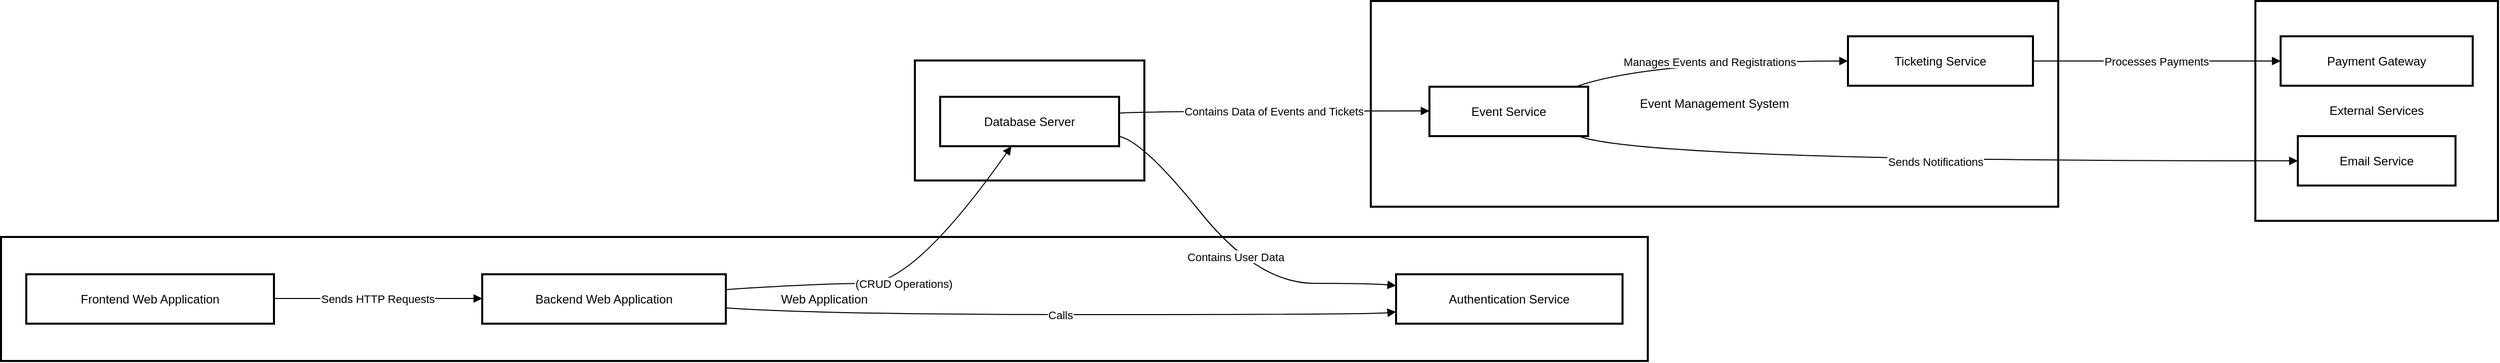 <mxfile version="24.7.16">
  <diagram name="Page-1" id="iT3q7Nm6tpddMvv7WR9_">
    <mxGraphModel>
      <root>
        <mxCell id="0" />
        <mxCell id="1" parent="0" />
        <mxCell id="2" value="External Services" style="whiteSpace=wrap;strokeWidth=2;" vertex="1" parent="1">
          <mxGeometry x="2238" y="8" width="240" height="218" as="geometry" />
        </mxCell>
        <mxCell id="3" value="Event Management System" style="whiteSpace=wrap;strokeWidth=2;" vertex="1" parent="1">
          <mxGeometry x="1363" y="8" width="680" height="204" as="geometry" />
        </mxCell>
        <mxCell id="4" value="Database Layer" style="whiteSpace=wrap;strokeWidth=2;" vertex="1" parent="1">
          <mxGeometry x="912" y="67" width="227" height="119" as="geometry" />
        </mxCell>
        <mxCell id="5" value="Web Application" style="whiteSpace=wrap;strokeWidth=2;" vertex="1" parent="1">
          <mxGeometry x="8" y="242" width="1629" height="123" as="geometry" />
        </mxCell>
        <mxCell id="6" value="Frontend Web Application" style="whiteSpace=wrap;strokeWidth=2;" vertex="1" parent="1">
          <mxGeometry x="33" y="279" width="245" height="49" as="geometry" />
        </mxCell>
        <mxCell id="7" value="Backend Web Application" style="whiteSpace=wrap;strokeWidth=2;" vertex="1" parent="1">
          <mxGeometry x="484" y="279" width="241" height="49" as="geometry" />
        </mxCell>
        <mxCell id="8" value="Authentication Service" style="whiteSpace=wrap;strokeWidth=2;" vertex="1" parent="1">
          <mxGeometry x="1388" y="279" width="224" height="49" as="geometry" />
        </mxCell>
        <mxCell id="9" value="Database Server" style="whiteSpace=wrap;strokeWidth=2;" vertex="1" parent="1">
          <mxGeometry x="937" y="103" width="177" height="49" as="geometry" />
        </mxCell>
        <mxCell id="10" value="Event Service" style="whiteSpace=wrap;strokeWidth=2;" vertex="1" parent="1">
          <mxGeometry x="1421" y="93" width="157" height="49" as="geometry" />
        </mxCell>
        <mxCell id="11" value="Ticketing Service" style="whiteSpace=wrap;strokeWidth=2;" vertex="1" parent="1">
          <mxGeometry x="1835" y="43" width="183" height="49" as="geometry" />
        </mxCell>
        <mxCell id="12" value="Email Service" style="whiteSpace=wrap;strokeWidth=2;" vertex="1" parent="1">
          <mxGeometry x="2280" y="142" width="156" height="49" as="geometry" />
        </mxCell>
        <mxCell id="13" value="Payment Gateway" style="whiteSpace=wrap;strokeWidth=2;" vertex="1" parent="1">
          <mxGeometry x="2263" y="43" width="190" height="49" as="geometry" />
        </mxCell>
        <mxCell id="14" value="Sends HTTP Requests" style="curved=1;startArrow=none;endArrow=block;exitX=1;exitY=0.49;entryX=0;entryY=0.49;" edge="1" parent="1" source="6" target="7">
          <mxGeometry relative="1" as="geometry">
            <Array as="points" />
          </mxGeometry>
        </mxCell>
        <mxCell id="15" value="(CRUD Operations)" style="curved=1;startArrow=none;endArrow=block;exitX=1;exitY=0.31;entryX=0.4;entryY=0.99;" edge="1" parent="1" source="7" target="9">
          <mxGeometry relative="1" as="geometry">
            <Array as="points">
              <mxPoint x="818" y="288" />
              <mxPoint x="912" y="288" />
            </Array>
          </mxGeometry>
        </mxCell>
        <mxCell id="16" value="Calls" style="curved=1;startArrow=none;endArrow=block;exitX=1;exitY=0.68;entryX=0;entryY=0.76;" edge="1" parent="1" source="7" target="8">
          <mxGeometry relative="1" as="geometry">
            <Array as="points">
              <mxPoint x="818" y="319" />
              <mxPoint x="1363" y="319" />
            </Array>
          </mxGeometry>
        </mxCell>
        <mxCell id="17" value="Contains Data of Events and Tickets" style="curved=1;startArrow=none;endArrow=block;exitX=1;exitY=0.33;entryX=0;entryY=0.49;" edge="1" parent="1" source="9" target="10">
          <mxGeometry relative="1" as="geometry">
            <Array as="points">
              <mxPoint x="1138" y="117" />
            </Array>
          </mxGeometry>
        </mxCell>
        <mxCell id="18" value="Contains User Data" style="curved=1;startArrow=none;endArrow=block;exitX=1;exitY=0.8;entryX=0;entryY=0.23;" edge="1" parent="1" source="9" target="8">
          <mxGeometry relative="1" as="geometry">
            <Array as="points">
              <mxPoint x="1138" y="147" />
              <mxPoint x="1251" y="288" />
              <mxPoint x="1363" y="288" />
            </Array>
          </mxGeometry>
        </mxCell>
        <mxCell id="19" value="Manages Events and Registrations" style="curved=1;startArrow=none;endArrow=block;exitX=0.93;exitY=-0.01;entryX=0;entryY=0.5;" edge="1" parent="1" source="10" target="11">
          <mxGeometry relative="1" as="geometry">
            <Array as="points">
              <mxPoint x="1637" y="68" />
            </Array>
          </mxGeometry>
        </mxCell>
        <mxCell id="20" value="Sends Notifications" style="curved=1;startArrow=none;endArrow=block;exitX=0.93;exitY=0.99;entryX=0;entryY=0.5;" edge="1" parent="1" source="10" target="12">
          <mxGeometry relative="1" as="geometry">
            <Array as="points">
              <mxPoint x="1637" y="167" />
            </Array>
          </mxGeometry>
        </mxCell>
        <mxCell id="21" value="Processes Payments" style="curved=1;startArrow=none;endArrow=block;exitX=1;exitY=0.5;entryX=0;entryY=0.5;" edge="1" parent="1" source="11" target="13">
          <mxGeometry relative="1" as="geometry">
            <Array as="points" />
          </mxGeometry>
        </mxCell>
      </root>
    </mxGraphModel>
  </diagram>
</mxfile>
